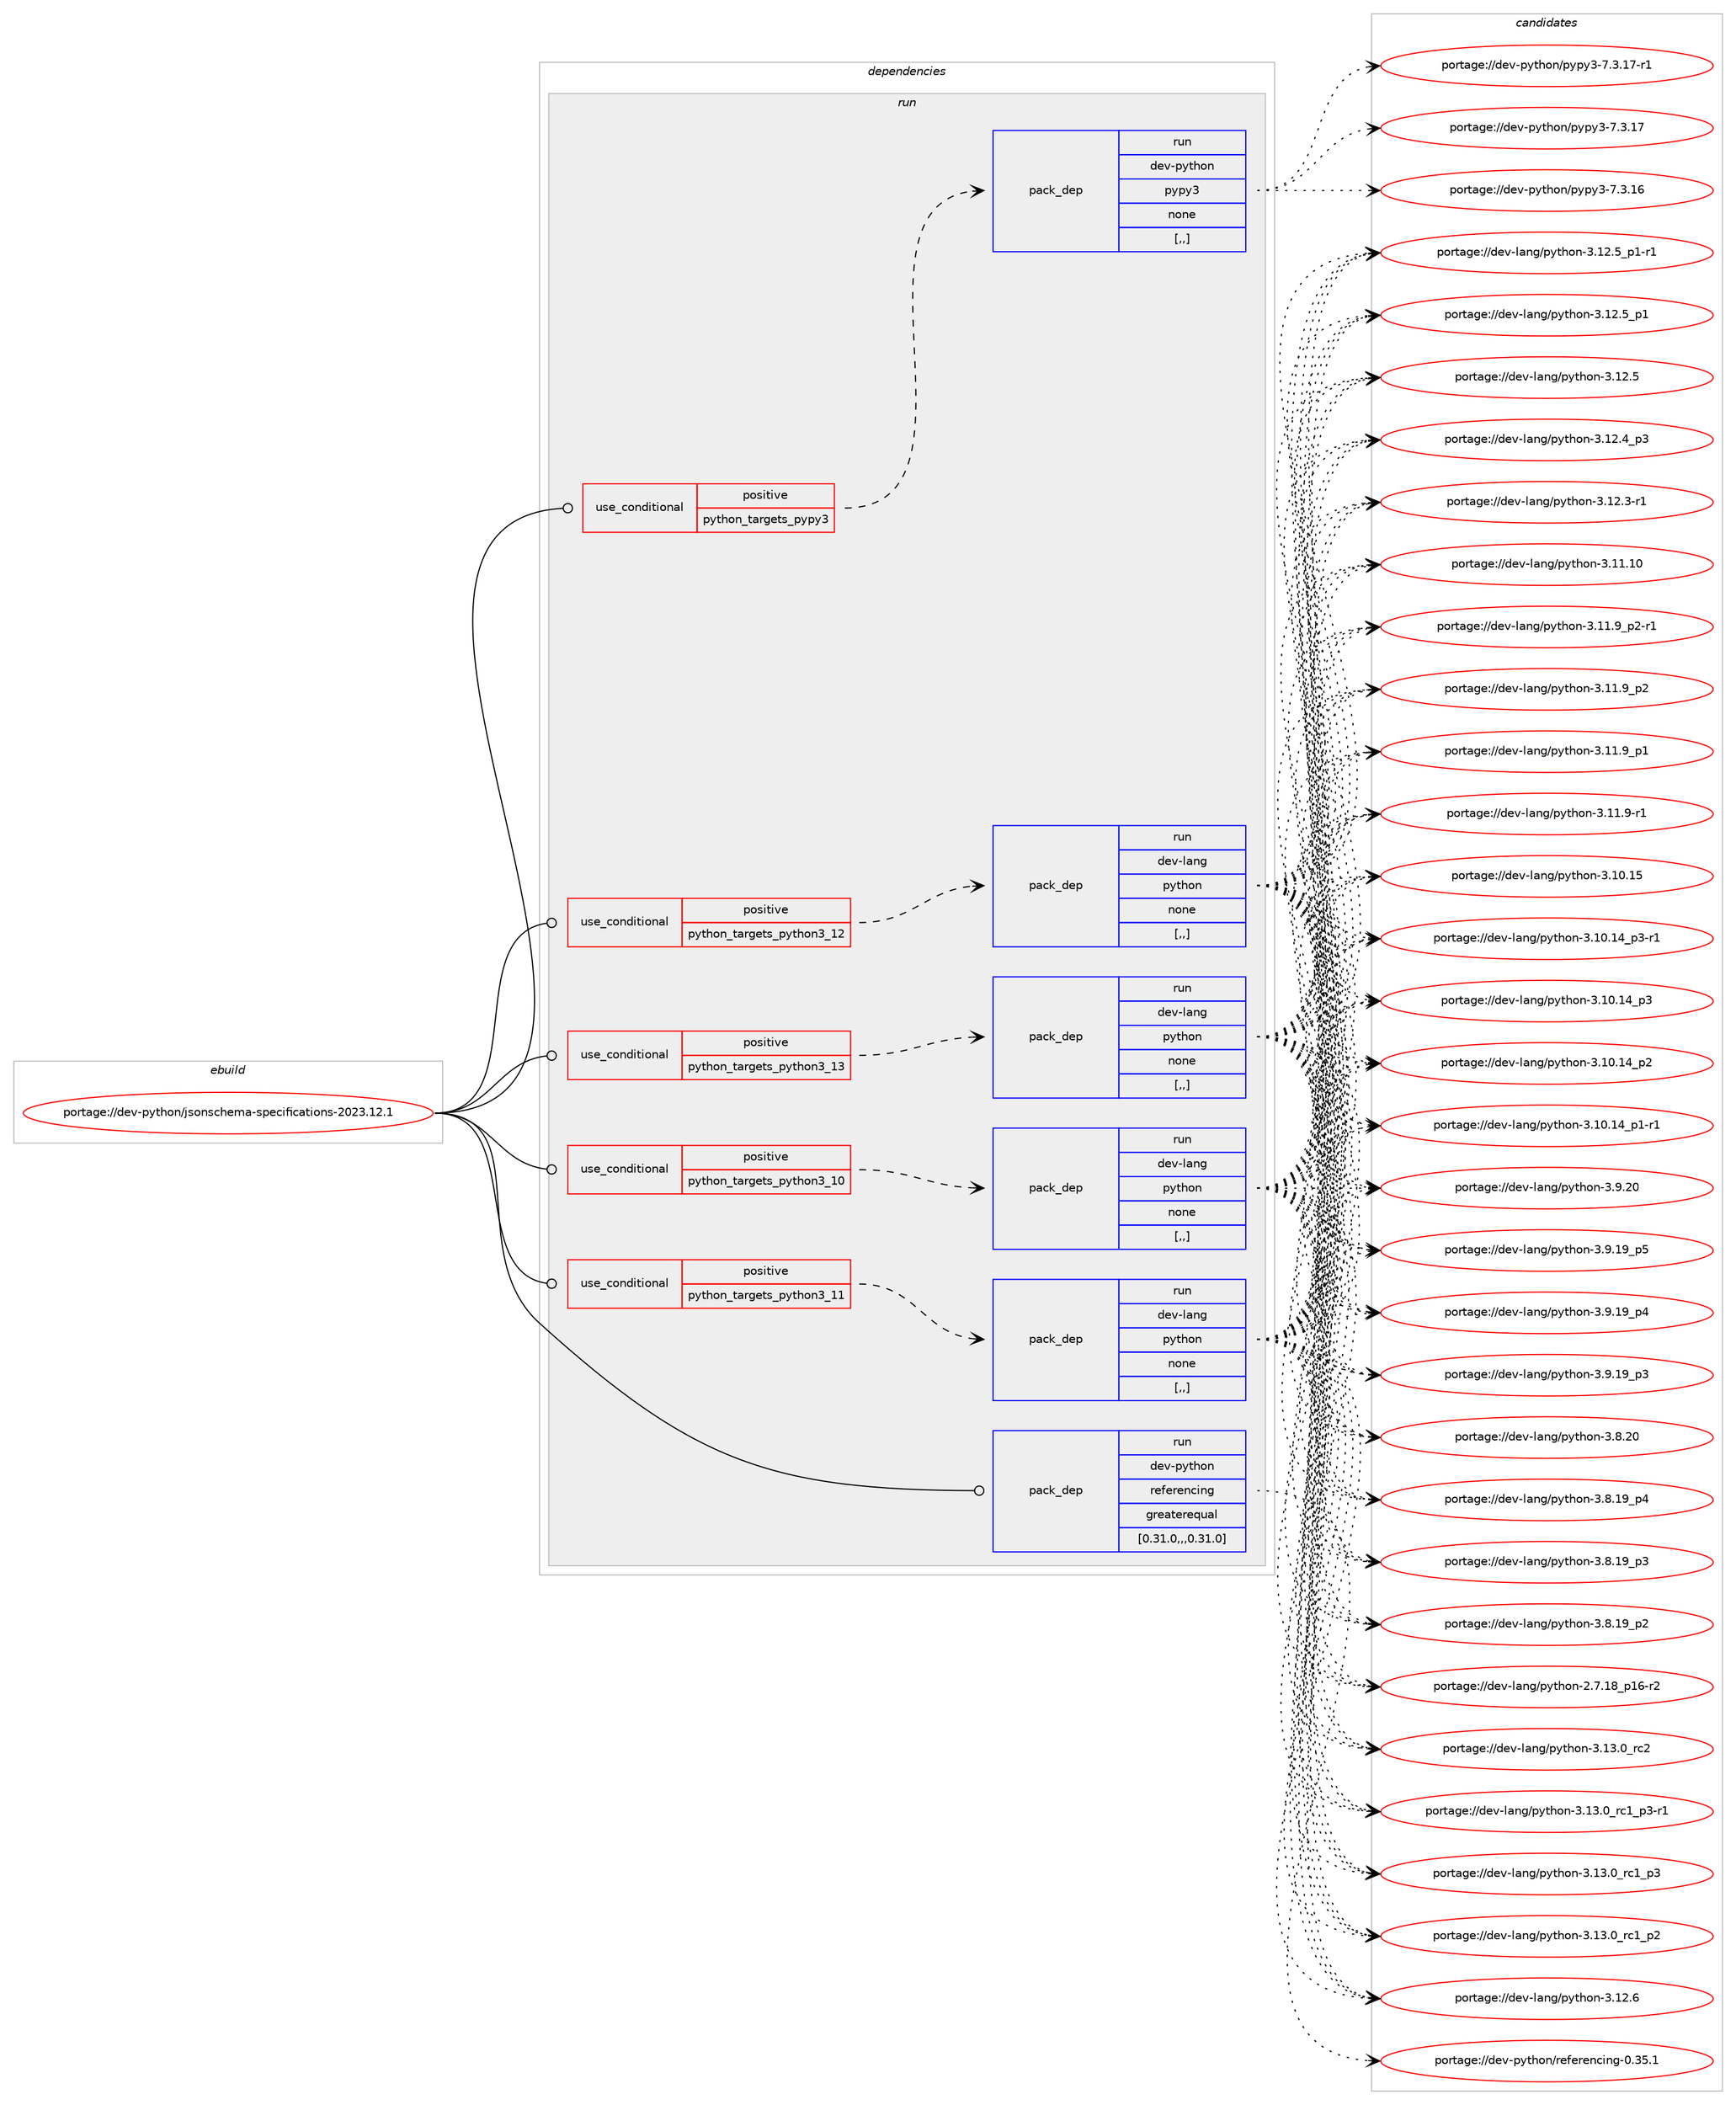 digraph prolog {

# *************
# Graph options
# *************

newrank=true;
concentrate=true;
compound=true;
graph [rankdir=LR,fontname=Helvetica,fontsize=10,ranksep=1.5];#, ranksep=2.5, nodesep=0.2];
edge  [arrowhead=vee];
node  [fontname=Helvetica,fontsize=10];

# **********
# The ebuild
# **********

subgraph cluster_leftcol {
color=gray;
label=<<i>ebuild</i>>;
id [label="portage://dev-python/jsonschema-specifications-2023.12.1", color=red, width=4, href="../dev-python/jsonschema-specifications-2023.12.1.svg"];
}

# ****************
# The dependencies
# ****************

subgraph cluster_midcol {
color=gray;
label=<<i>dependencies</i>>;
subgraph cluster_compile {
fillcolor="#eeeeee";
style=filled;
label=<<i>compile</i>>;
}
subgraph cluster_compileandrun {
fillcolor="#eeeeee";
style=filled;
label=<<i>compile and run</i>>;
}
subgraph cluster_run {
fillcolor="#eeeeee";
style=filled;
label=<<i>run</i>>;
subgraph cond164300 {
dependency643568 [label=<<TABLE BORDER="0" CELLBORDER="1" CELLSPACING="0" CELLPADDING="4"><TR><TD ROWSPAN="3" CELLPADDING="10">use_conditional</TD></TR><TR><TD>positive</TD></TR><TR><TD>python_targets_pypy3</TD></TR></TABLE>>, shape=none, color=red];
subgraph pack474449 {
dependency643569 [label=<<TABLE BORDER="0" CELLBORDER="1" CELLSPACING="0" CELLPADDING="4" WIDTH="220"><TR><TD ROWSPAN="6" CELLPADDING="30">pack_dep</TD></TR><TR><TD WIDTH="110">run</TD></TR><TR><TD>dev-python</TD></TR><TR><TD>pypy3</TD></TR><TR><TD>none</TD></TR><TR><TD>[,,]</TD></TR></TABLE>>, shape=none, color=blue];
}
dependency643568:e -> dependency643569:w [weight=20,style="dashed",arrowhead="vee"];
}
id:e -> dependency643568:w [weight=20,style="solid",arrowhead="odot"];
subgraph cond164301 {
dependency643570 [label=<<TABLE BORDER="0" CELLBORDER="1" CELLSPACING="0" CELLPADDING="4"><TR><TD ROWSPAN="3" CELLPADDING="10">use_conditional</TD></TR><TR><TD>positive</TD></TR><TR><TD>python_targets_python3_10</TD></TR></TABLE>>, shape=none, color=red];
subgraph pack474450 {
dependency643571 [label=<<TABLE BORDER="0" CELLBORDER="1" CELLSPACING="0" CELLPADDING="4" WIDTH="220"><TR><TD ROWSPAN="6" CELLPADDING="30">pack_dep</TD></TR><TR><TD WIDTH="110">run</TD></TR><TR><TD>dev-lang</TD></TR><TR><TD>python</TD></TR><TR><TD>none</TD></TR><TR><TD>[,,]</TD></TR></TABLE>>, shape=none, color=blue];
}
dependency643570:e -> dependency643571:w [weight=20,style="dashed",arrowhead="vee"];
}
id:e -> dependency643570:w [weight=20,style="solid",arrowhead="odot"];
subgraph cond164302 {
dependency643572 [label=<<TABLE BORDER="0" CELLBORDER="1" CELLSPACING="0" CELLPADDING="4"><TR><TD ROWSPAN="3" CELLPADDING="10">use_conditional</TD></TR><TR><TD>positive</TD></TR><TR><TD>python_targets_python3_11</TD></TR></TABLE>>, shape=none, color=red];
subgraph pack474451 {
dependency643573 [label=<<TABLE BORDER="0" CELLBORDER="1" CELLSPACING="0" CELLPADDING="4" WIDTH="220"><TR><TD ROWSPAN="6" CELLPADDING="30">pack_dep</TD></TR><TR><TD WIDTH="110">run</TD></TR><TR><TD>dev-lang</TD></TR><TR><TD>python</TD></TR><TR><TD>none</TD></TR><TR><TD>[,,]</TD></TR></TABLE>>, shape=none, color=blue];
}
dependency643572:e -> dependency643573:w [weight=20,style="dashed",arrowhead="vee"];
}
id:e -> dependency643572:w [weight=20,style="solid",arrowhead="odot"];
subgraph cond164303 {
dependency643574 [label=<<TABLE BORDER="0" CELLBORDER="1" CELLSPACING="0" CELLPADDING="4"><TR><TD ROWSPAN="3" CELLPADDING="10">use_conditional</TD></TR><TR><TD>positive</TD></TR><TR><TD>python_targets_python3_12</TD></TR></TABLE>>, shape=none, color=red];
subgraph pack474452 {
dependency643575 [label=<<TABLE BORDER="0" CELLBORDER="1" CELLSPACING="0" CELLPADDING="4" WIDTH="220"><TR><TD ROWSPAN="6" CELLPADDING="30">pack_dep</TD></TR><TR><TD WIDTH="110">run</TD></TR><TR><TD>dev-lang</TD></TR><TR><TD>python</TD></TR><TR><TD>none</TD></TR><TR><TD>[,,]</TD></TR></TABLE>>, shape=none, color=blue];
}
dependency643574:e -> dependency643575:w [weight=20,style="dashed",arrowhead="vee"];
}
id:e -> dependency643574:w [weight=20,style="solid",arrowhead="odot"];
subgraph cond164304 {
dependency643576 [label=<<TABLE BORDER="0" CELLBORDER="1" CELLSPACING="0" CELLPADDING="4"><TR><TD ROWSPAN="3" CELLPADDING="10">use_conditional</TD></TR><TR><TD>positive</TD></TR><TR><TD>python_targets_python3_13</TD></TR></TABLE>>, shape=none, color=red];
subgraph pack474453 {
dependency643577 [label=<<TABLE BORDER="0" CELLBORDER="1" CELLSPACING="0" CELLPADDING="4" WIDTH="220"><TR><TD ROWSPAN="6" CELLPADDING="30">pack_dep</TD></TR><TR><TD WIDTH="110">run</TD></TR><TR><TD>dev-lang</TD></TR><TR><TD>python</TD></TR><TR><TD>none</TD></TR><TR><TD>[,,]</TD></TR></TABLE>>, shape=none, color=blue];
}
dependency643576:e -> dependency643577:w [weight=20,style="dashed",arrowhead="vee"];
}
id:e -> dependency643576:w [weight=20,style="solid",arrowhead="odot"];
subgraph pack474454 {
dependency643578 [label=<<TABLE BORDER="0" CELLBORDER="1" CELLSPACING="0" CELLPADDING="4" WIDTH="220"><TR><TD ROWSPAN="6" CELLPADDING="30">pack_dep</TD></TR><TR><TD WIDTH="110">run</TD></TR><TR><TD>dev-python</TD></TR><TR><TD>referencing</TD></TR><TR><TD>greaterequal</TD></TR><TR><TD>[0.31.0,,,0.31.0]</TD></TR></TABLE>>, shape=none, color=blue];
}
id:e -> dependency643578:w [weight=20,style="solid",arrowhead="odot"];
}
}

# **************
# The candidates
# **************

subgraph cluster_choices {
rank=same;
color=gray;
label=<<i>candidates</i>>;

subgraph choice474449 {
color=black;
nodesep=1;
choice100101118451121211161041111104711212111212151455546514649554511449 [label="portage://dev-python/pypy3-7.3.17-r1", color=red, width=4,href="../dev-python/pypy3-7.3.17-r1.svg"];
choice10010111845112121116104111110471121211121215145554651464955 [label="portage://dev-python/pypy3-7.3.17", color=red, width=4,href="../dev-python/pypy3-7.3.17.svg"];
choice10010111845112121116104111110471121211121215145554651464954 [label="portage://dev-python/pypy3-7.3.16", color=red, width=4,href="../dev-python/pypy3-7.3.16.svg"];
dependency643569:e -> choice100101118451121211161041111104711212111212151455546514649554511449:w [style=dotted,weight="100"];
dependency643569:e -> choice10010111845112121116104111110471121211121215145554651464955:w [style=dotted,weight="100"];
dependency643569:e -> choice10010111845112121116104111110471121211121215145554651464954:w [style=dotted,weight="100"];
}
subgraph choice474450 {
color=black;
nodesep=1;
choice10010111845108971101034711212111610411111045514649514648951149950 [label="portage://dev-lang/python-3.13.0_rc2", color=red, width=4,href="../dev-lang/python-3.13.0_rc2.svg"];
choice1001011184510897110103471121211161041111104551464951464895114994995112514511449 [label="portage://dev-lang/python-3.13.0_rc1_p3-r1", color=red, width=4,href="../dev-lang/python-3.13.0_rc1_p3-r1.svg"];
choice100101118451089711010347112121116104111110455146495146489511499499511251 [label="portage://dev-lang/python-3.13.0_rc1_p3", color=red, width=4,href="../dev-lang/python-3.13.0_rc1_p3.svg"];
choice100101118451089711010347112121116104111110455146495146489511499499511250 [label="portage://dev-lang/python-3.13.0_rc1_p2", color=red, width=4,href="../dev-lang/python-3.13.0_rc1_p2.svg"];
choice10010111845108971101034711212111610411111045514649504654 [label="portage://dev-lang/python-3.12.6", color=red, width=4,href="../dev-lang/python-3.12.6.svg"];
choice1001011184510897110103471121211161041111104551464950465395112494511449 [label="portage://dev-lang/python-3.12.5_p1-r1", color=red, width=4,href="../dev-lang/python-3.12.5_p1-r1.svg"];
choice100101118451089711010347112121116104111110455146495046539511249 [label="portage://dev-lang/python-3.12.5_p1", color=red, width=4,href="../dev-lang/python-3.12.5_p1.svg"];
choice10010111845108971101034711212111610411111045514649504653 [label="portage://dev-lang/python-3.12.5", color=red, width=4,href="../dev-lang/python-3.12.5.svg"];
choice100101118451089711010347112121116104111110455146495046529511251 [label="portage://dev-lang/python-3.12.4_p3", color=red, width=4,href="../dev-lang/python-3.12.4_p3.svg"];
choice100101118451089711010347112121116104111110455146495046514511449 [label="portage://dev-lang/python-3.12.3-r1", color=red, width=4,href="../dev-lang/python-3.12.3-r1.svg"];
choice1001011184510897110103471121211161041111104551464949464948 [label="portage://dev-lang/python-3.11.10", color=red, width=4,href="../dev-lang/python-3.11.10.svg"];
choice1001011184510897110103471121211161041111104551464949465795112504511449 [label="portage://dev-lang/python-3.11.9_p2-r1", color=red, width=4,href="../dev-lang/python-3.11.9_p2-r1.svg"];
choice100101118451089711010347112121116104111110455146494946579511250 [label="portage://dev-lang/python-3.11.9_p2", color=red, width=4,href="../dev-lang/python-3.11.9_p2.svg"];
choice100101118451089711010347112121116104111110455146494946579511249 [label="portage://dev-lang/python-3.11.9_p1", color=red, width=4,href="../dev-lang/python-3.11.9_p1.svg"];
choice100101118451089711010347112121116104111110455146494946574511449 [label="portage://dev-lang/python-3.11.9-r1", color=red, width=4,href="../dev-lang/python-3.11.9-r1.svg"];
choice1001011184510897110103471121211161041111104551464948464953 [label="portage://dev-lang/python-3.10.15", color=red, width=4,href="../dev-lang/python-3.10.15.svg"];
choice100101118451089711010347112121116104111110455146494846495295112514511449 [label="portage://dev-lang/python-3.10.14_p3-r1", color=red, width=4,href="../dev-lang/python-3.10.14_p3-r1.svg"];
choice10010111845108971101034711212111610411111045514649484649529511251 [label="portage://dev-lang/python-3.10.14_p3", color=red, width=4,href="../dev-lang/python-3.10.14_p3.svg"];
choice10010111845108971101034711212111610411111045514649484649529511250 [label="portage://dev-lang/python-3.10.14_p2", color=red, width=4,href="../dev-lang/python-3.10.14_p2.svg"];
choice100101118451089711010347112121116104111110455146494846495295112494511449 [label="portage://dev-lang/python-3.10.14_p1-r1", color=red, width=4,href="../dev-lang/python-3.10.14_p1-r1.svg"];
choice10010111845108971101034711212111610411111045514657465048 [label="portage://dev-lang/python-3.9.20", color=red, width=4,href="../dev-lang/python-3.9.20.svg"];
choice100101118451089711010347112121116104111110455146574649579511253 [label="portage://dev-lang/python-3.9.19_p5", color=red, width=4,href="../dev-lang/python-3.9.19_p5.svg"];
choice100101118451089711010347112121116104111110455146574649579511252 [label="portage://dev-lang/python-3.9.19_p4", color=red, width=4,href="../dev-lang/python-3.9.19_p4.svg"];
choice100101118451089711010347112121116104111110455146574649579511251 [label="portage://dev-lang/python-3.9.19_p3", color=red, width=4,href="../dev-lang/python-3.9.19_p3.svg"];
choice10010111845108971101034711212111610411111045514656465048 [label="portage://dev-lang/python-3.8.20", color=red, width=4,href="../dev-lang/python-3.8.20.svg"];
choice100101118451089711010347112121116104111110455146564649579511252 [label="portage://dev-lang/python-3.8.19_p4", color=red, width=4,href="../dev-lang/python-3.8.19_p4.svg"];
choice100101118451089711010347112121116104111110455146564649579511251 [label="portage://dev-lang/python-3.8.19_p3", color=red, width=4,href="../dev-lang/python-3.8.19_p3.svg"];
choice100101118451089711010347112121116104111110455146564649579511250 [label="portage://dev-lang/python-3.8.19_p2", color=red, width=4,href="../dev-lang/python-3.8.19_p2.svg"];
choice100101118451089711010347112121116104111110455046554649569511249544511450 [label="portage://dev-lang/python-2.7.18_p16-r2", color=red, width=4,href="../dev-lang/python-2.7.18_p16-r2.svg"];
dependency643571:e -> choice10010111845108971101034711212111610411111045514649514648951149950:w [style=dotted,weight="100"];
dependency643571:e -> choice1001011184510897110103471121211161041111104551464951464895114994995112514511449:w [style=dotted,weight="100"];
dependency643571:e -> choice100101118451089711010347112121116104111110455146495146489511499499511251:w [style=dotted,weight="100"];
dependency643571:e -> choice100101118451089711010347112121116104111110455146495146489511499499511250:w [style=dotted,weight="100"];
dependency643571:e -> choice10010111845108971101034711212111610411111045514649504654:w [style=dotted,weight="100"];
dependency643571:e -> choice1001011184510897110103471121211161041111104551464950465395112494511449:w [style=dotted,weight="100"];
dependency643571:e -> choice100101118451089711010347112121116104111110455146495046539511249:w [style=dotted,weight="100"];
dependency643571:e -> choice10010111845108971101034711212111610411111045514649504653:w [style=dotted,weight="100"];
dependency643571:e -> choice100101118451089711010347112121116104111110455146495046529511251:w [style=dotted,weight="100"];
dependency643571:e -> choice100101118451089711010347112121116104111110455146495046514511449:w [style=dotted,weight="100"];
dependency643571:e -> choice1001011184510897110103471121211161041111104551464949464948:w [style=dotted,weight="100"];
dependency643571:e -> choice1001011184510897110103471121211161041111104551464949465795112504511449:w [style=dotted,weight="100"];
dependency643571:e -> choice100101118451089711010347112121116104111110455146494946579511250:w [style=dotted,weight="100"];
dependency643571:e -> choice100101118451089711010347112121116104111110455146494946579511249:w [style=dotted,weight="100"];
dependency643571:e -> choice100101118451089711010347112121116104111110455146494946574511449:w [style=dotted,weight="100"];
dependency643571:e -> choice1001011184510897110103471121211161041111104551464948464953:w [style=dotted,weight="100"];
dependency643571:e -> choice100101118451089711010347112121116104111110455146494846495295112514511449:w [style=dotted,weight="100"];
dependency643571:e -> choice10010111845108971101034711212111610411111045514649484649529511251:w [style=dotted,weight="100"];
dependency643571:e -> choice10010111845108971101034711212111610411111045514649484649529511250:w [style=dotted,weight="100"];
dependency643571:e -> choice100101118451089711010347112121116104111110455146494846495295112494511449:w [style=dotted,weight="100"];
dependency643571:e -> choice10010111845108971101034711212111610411111045514657465048:w [style=dotted,weight="100"];
dependency643571:e -> choice100101118451089711010347112121116104111110455146574649579511253:w [style=dotted,weight="100"];
dependency643571:e -> choice100101118451089711010347112121116104111110455146574649579511252:w [style=dotted,weight="100"];
dependency643571:e -> choice100101118451089711010347112121116104111110455146574649579511251:w [style=dotted,weight="100"];
dependency643571:e -> choice10010111845108971101034711212111610411111045514656465048:w [style=dotted,weight="100"];
dependency643571:e -> choice100101118451089711010347112121116104111110455146564649579511252:w [style=dotted,weight="100"];
dependency643571:e -> choice100101118451089711010347112121116104111110455146564649579511251:w [style=dotted,weight="100"];
dependency643571:e -> choice100101118451089711010347112121116104111110455146564649579511250:w [style=dotted,weight="100"];
dependency643571:e -> choice100101118451089711010347112121116104111110455046554649569511249544511450:w [style=dotted,weight="100"];
}
subgraph choice474451 {
color=black;
nodesep=1;
choice10010111845108971101034711212111610411111045514649514648951149950 [label="portage://dev-lang/python-3.13.0_rc2", color=red, width=4,href="../dev-lang/python-3.13.0_rc2.svg"];
choice1001011184510897110103471121211161041111104551464951464895114994995112514511449 [label="portage://dev-lang/python-3.13.0_rc1_p3-r1", color=red, width=4,href="../dev-lang/python-3.13.0_rc1_p3-r1.svg"];
choice100101118451089711010347112121116104111110455146495146489511499499511251 [label="portage://dev-lang/python-3.13.0_rc1_p3", color=red, width=4,href="../dev-lang/python-3.13.0_rc1_p3.svg"];
choice100101118451089711010347112121116104111110455146495146489511499499511250 [label="portage://dev-lang/python-3.13.0_rc1_p2", color=red, width=4,href="../dev-lang/python-3.13.0_rc1_p2.svg"];
choice10010111845108971101034711212111610411111045514649504654 [label="portage://dev-lang/python-3.12.6", color=red, width=4,href="../dev-lang/python-3.12.6.svg"];
choice1001011184510897110103471121211161041111104551464950465395112494511449 [label="portage://dev-lang/python-3.12.5_p1-r1", color=red, width=4,href="../dev-lang/python-3.12.5_p1-r1.svg"];
choice100101118451089711010347112121116104111110455146495046539511249 [label="portage://dev-lang/python-3.12.5_p1", color=red, width=4,href="../dev-lang/python-3.12.5_p1.svg"];
choice10010111845108971101034711212111610411111045514649504653 [label="portage://dev-lang/python-3.12.5", color=red, width=4,href="../dev-lang/python-3.12.5.svg"];
choice100101118451089711010347112121116104111110455146495046529511251 [label="portage://dev-lang/python-3.12.4_p3", color=red, width=4,href="../dev-lang/python-3.12.4_p3.svg"];
choice100101118451089711010347112121116104111110455146495046514511449 [label="portage://dev-lang/python-3.12.3-r1", color=red, width=4,href="../dev-lang/python-3.12.3-r1.svg"];
choice1001011184510897110103471121211161041111104551464949464948 [label="portage://dev-lang/python-3.11.10", color=red, width=4,href="../dev-lang/python-3.11.10.svg"];
choice1001011184510897110103471121211161041111104551464949465795112504511449 [label="portage://dev-lang/python-3.11.9_p2-r1", color=red, width=4,href="../dev-lang/python-3.11.9_p2-r1.svg"];
choice100101118451089711010347112121116104111110455146494946579511250 [label="portage://dev-lang/python-3.11.9_p2", color=red, width=4,href="../dev-lang/python-3.11.9_p2.svg"];
choice100101118451089711010347112121116104111110455146494946579511249 [label="portage://dev-lang/python-3.11.9_p1", color=red, width=4,href="../dev-lang/python-3.11.9_p1.svg"];
choice100101118451089711010347112121116104111110455146494946574511449 [label="portage://dev-lang/python-3.11.9-r1", color=red, width=4,href="../dev-lang/python-3.11.9-r1.svg"];
choice1001011184510897110103471121211161041111104551464948464953 [label="portage://dev-lang/python-3.10.15", color=red, width=4,href="../dev-lang/python-3.10.15.svg"];
choice100101118451089711010347112121116104111110455146494846495295112514511449 [label="portage://dev-lang/python-3.10.14_p3-r1", color=red, width=4,href="../dev-lang/python-3.10.14_p3-r1.svg"];
choice10010111845108971101034711212111610411111045514649484649529511251 [label="portage://dev-lang/python-3.10.14_p3", color=red, width=4,href="../dev-lang/python-3.10.14_p3.svg"];
choice10010111845108971101034711212111610411111045514649484649529511250 [label="portage://dev-lang/python-3.10.14_p2", color=red, width=4,href="../dev-lang/python-3.10.14_p2.svg"];
choice100101118451089711010347112121116104111110455146494846495295112494511449 [label="portage://dev-lang/python-3.10.14_p1-r1", color=red, width=4,href="../dev-lang/python-3.10.14_p1-r1.svg"];
choice10010111845108971101034711212111610411111045514657465048 [label="portage://dev-lang/python-3.9.20", color=red, width=4,href="../dev-lang/python-3.9.20.svg"];
choice100101118451089711010347112121116104111110455146574649579511253 [label="portage://dev-lang/python-3.9.19_p5", color=red, width=4,href="../dev-lang/python-3.9.19_p5.svg"];
choice100101118451089711010347112121116104111110455146574649579511252 [label="portage://dev-lang/python-3.9.19_p4", color=red, width=4,href="../dev-lang/python-3.9.19_p4.svg"];
choice100101118451089711010347112121116104111110455146574649579511251 [label="portage://dev-lang/python-3.9.19_p3", color=red, width=4,href="../dev-lang/python-3.9.19_p3.svg"];
choice10010111845108971101034711212111610411111045514656465048 [label="portage://dev-lang/python-3.8.20", color=red, width=4,href="../dev-lang/python-3.8.20.svg"];
choice100101118451089711010347112121116104111110455146564649579511252 [label="portage://dev-lang/python-3.8.19_p4", color=red, width=4,href="../dev-lang/python-3.8.19_p4.svg"];
choice100101118451089711010347112121116104111110455146564649579511251 [label="portage://dev-lang/python-3.8.19_p3", color=red, width=4,href="../dev-lang/python-3.8.19_p3.svg"];
choice100101118451089711010347112121116104111110455146564649579511250 [label="portage://dev-lang/python-3.8.19_p2", color=red, width=4,href="../dev-lang/python-3.8.19_p2.svg"];
choice100101118451089711010347112121116104111110455046554649569511249544511450 [label="portage://dev-lang/python-2.7.18_p16-r2", color=red, width=4,href="../dev-lang/python-2.7.18_p16-r2.svg"];
dependency643573:e -> choice10010111845108971101034711212111610411111045514649514648951149950:w [style=dotted,weight="100"];
dependency643573:e -> choice1001011184510897110103471121211161041111104551464951464895114994995112514511449:w [style=dotted,weight="100"];
dependency643573:e -> choice100101118451089711010347112121116104111110455146495146489511499499511251:w [style=dotted,weight="100"];
dependency643573:e -> choice100101118451089711010347112121116104111110455146495146489511499499511250:w [style=dotted,weight="100"];
dependency643573:e -> choice10010111845108971101034711212111610411111045514649504654:w [style=dotted,weight="100"];
dependency643573:e -> choice1001011184510897110103471121211161041111104551464950465395112494511449:w [style=dotted,weight="100"];
dependency643573:e -> choice100101118451089711010347112121116104111110455146495046539511249:w [style=dotted,weight="100"];
dependency643573:e -> choice10010111845108971101034711212111610411111045514649504653:w [style=dotted,weight="100"];
dependency643573:e -> choice100101118451089711010347112121116104111110455146495046529511251:w [style=dotted,weight="100"];
dependency643573:e -> choice100101118451089711010347112121116104111110455146495046514511449:w [style=dotted,weight="100"];
dependency643573:e -> choice1001011184510897110103471121211161041111104551464949464948:w [style=dotted,weight="100"];
dependency643573:e -> choice1001011184510897110103471121211161041111104551464949465795112504511449:w [style=dotted,weight="100"];
dependency643573:e -> choice100101118451089711010347112121116104111110455146494946579511250:w [style=dotted,weight="100"];
dependency643573:e -> choice100101118451089711010347112121116104111110455146494946579511249:w [style=dotted,weight="100"];
dependency643573:e -> choice100101118451089711010347112121116104111110455146494946574511449:w [style=dotted,weight="100"];
dependency643573:e -> choice1001011184510897110103471121211161041111104551464948464953:w [style=dotted,weight="100"];
dependency643573:e -> choice100101118451089711010347112121116104111110455146494846495295112514511449:w [style=dotted,weight="100"];
dependency643573:e -> choice10010111845108971101034711212111610411111045514649484649529511251:w [style=dotted,weight="100"];
dependency643573:e -> choice10010111845108971101034711212111610411111045514649484649529511250:w [style=dotted,weight="100"];
dependency643573:e -> choice100101118451089711010347112121116104111110455146494846495295112494511449:w [style=dotted,weight="100"];
dependency643573:e -> choice10010111845108971101034711212111610411111045514657465048:w [style=dotted,weight="100"];
dependency643573:e -> choice100101118451089711010347112121116104111110455146574649579511253:w [style=dotted,weight="100"];
dependency643573:e -> choice100101118451089711010347112121116104111110455146574649579511252:w [style=dotted,weight="100"];
dependency643573:e -> choice100101118451089711010347112121116104111110455146574649579511251:w [style=dotted,weight="100"];
dependency643573:e -> choice10010111845108971101034711212111610411111045514656465048:w [style=dotted,weight="100"];
dependency643573:e -> choice100101118451089711010347112121116104111110455146564649579511252:w [style=dotted,weight="100"];
dependency643573:e -> choice100101118451089711010347112121116104111110455146564649579511251:w [style=dotted,weight="100"];
dependency643573:e -> choice100101118451089711010347112121116104111110455146564649579511250:w [style=dotted,weight="100"];
dependency643573:e -> choice100101118451089711010347112121116104111110455046554649569511249544511450:w [style=dotted,weight="100"];
}
subgraph choice474452 {
color=black;
nodesep=1;
choice10010111845108971101034711212111610411111045514649514648951149950 [label="portage://dev-lang/python-3.13.0_rc2", color=red, width=4,href="../dev-lang/python-3.13.0_rc2.svg"];
choice1001011184510897110103471121211161041111104551464951464895114994995112514511449 [label="portage://dev-lang/python-3.13.0_rc1_p3-r1", color=red, width=4,href="../dev-lang/python-3.13.0_rc1_p3-r1.svg"];
choice100101118451089711010347112121116104111110455146495146489511499499511251 [label="portage://dev-lang/python-3.13.0_rc1_p3", color=red, width=4,href="../dev-lang/python-3.13.0_rc1_p3.svg"];
choice100101118451089711010347112121116104111110455146495146489511499499511250 [label="portage://dev-lang/python-3.13.0_rc1_p2", color=red, width=4,href="../dev-lang/python-3.13.0_rc1_p2.svg"];
choice10010111845108971101034711212111610411111045514649504654 [label="portage://dev-lang/python-3.12.6", color=red, width=4,href="../dev-lang/python-3.12.6.svg"];
choice1001011184510897110103471121211161041111104551464950465395112494511449 [label="portage://dev-lang/python-3.12.5_p1-r1", color=red, width=4,href="../dev-lang/python-3.12.5_p1-r1.svg"];
choice100101118451089711010347112121116104111110455146495046539511249 [label="portage://dev-lang/python-3.12.5_p1", color=red, width=4,href="../dev-lang/python-3.12.5_p1.svg"];
choice10010111845108971101034711212111610411111045514649504653 [label="portage://dev-lang/python-3.12.5", color=red, width=4,href="../dev-lang/python-3.12.5.svg"];
choice100101118451089711010347112121116104111110455146495046529511251 [label="portage://dev-lang/python-3.12.4_p3", color=red, width=4,href="../dev-lang/python-3.12.4_p3.svg"];
choice100101118451089711010347112121116104111110455146495046514511449 [label="portage://dev-lang/python-3.12.3-r1", color=red, width=4,href="../dev-lang/python-3.12.3-r1.svg"];
choice1001011184510897110103471121211161041111104551464949464948 [label="portage://dev-lang/python-3.11.10", color=red, width=4,href="../dev-lang/python-3.11.10.svg"];
choice1001011184510897110103471121211161041111104551464949465795112504511449 [label="portage://dev-lang/python-3.11.9_p2-r1", color=red, width=4,href="../dev-lang/python-3.11.9_p2-r1.svg"];
choice100101118451089711010347112121116104111110455146494946579511250 [label="portage://dev-lang/python-3.11.9_p2", color=red, width=4,href="../dev-lang/python-3.11.9_p2.svg"];
choice100101118451089711010347112121116104111110455146494946579511249 [label="portage://dev-lang/python-3.11.9_p1", color=red, width=4,href="../dev-lang/python-3.11.9_p1.svg"];
choice100101118451089711010347112121116104111110455146494946574511449 [label="portage://dev-lang/python-3.11.9-r1", color=red, width=4,href="../dev-lang/python-3.11.9-r1.svg"];
choice1001011184510897110103471121211161041111104551464948464953 [label="portage://dev-lang/python-3.10.15", color=red, width=4,href="../dev-lang/python-3.10.15.svg"];
choice100101118451089711010347112121116104111110455146494846495295112514511449 [label="portage://dev-lang/python-3.10.14_p3-r1", color=red, width=4,href="../dev-lang/python-3.10.14_p3-r1.svg"];
choice10010111845108971101034711212111610411111045514649484649529511251 [label="portage://dev-lang/python-3.10.14_p3", color=red, width=4,href="../dev-lang/python-3.10.14_p3.svg"];
choice10010111845108971101034711212111610411111045514649484649529511250 [label="portage://dev-lang/python-3.10.14_p2", color=red, width=4,href="../dev-lang/python-3.10.14_p2.svg"];
choice100101118451089711010347112121116104111110455146494846495295112494511449 [label="portage://dev-lang/python-3.10.14_p1-r1", color=red, width=4,href="../dev-lang/python-3.10.14_p1-r1.svg"];
choice10010111845108971101034711212111610411111045514657465048 [label="portage://dev-lang/python-3.9.20", color=red, width=4,href="../dev-lang/python-3.9.20.svg"];
choice100101118451089711010347112121116104111110455146574649579511253 [label="portage://dev-lang/python-3.9.19_p5", color=red, width=4,href="../dev-lang/python-3.9.19_p5.svg"];
choice100101118451089711010347112121116104111110455146574649579511252 [label="portage://dev-lang/python-3.9.19_p4", color=red, width=4,href="../dev-lang/python-3.9.19_p4.svg"];
choice100101118451089711010347112121116104111110455146574649579511251 [label="portage://dev-lang/python-3.9.19_p3", color=red, width=4,href="../dev-lang/python-3.9.19_p3.svg"];
choice10010111845108971101034711212111610411111045514656465048 [label="portage://dev-lang/python-3.8.20", color=red, width=4,href="../dev-lang/python-3.8.20.svg"];
choice100101118451089711010347112121116104111110455146564649579511252 [label="portage://dev-lang/python-3.8.19_p4", color=red, width=4,href="../dev-lang/python-3.8.19_p4.svg"];
choice100101118451089711010347112121116104111110455146564649579511251 [label="portage://dev-lang/python-3.8.19_p3", color=red, width=4,href="../dev-lang/python-3.8.19_p3.svg"];
choice100101118451089711010347112121116104111110455146564649579511250 [label="portage://dev-lang/python-3.8.19_p2", color=red, width=4,href="../dev-lang/python-3.8.19_p2.svg"];
choice100101118451089711010347112121116104111110455046554649569511249544511450 [label="portage://dev-lang/python-2.7.18_p16-r2", color=red, width=4,href="../dev-lang/python-2.7.18_p16-r2.svg"];
dependency643575:e -> choice10010111845108971101034711212111610411111045514649514648951149950:w [style=dotted,weight="100"];
dependency643575:e -> choice1001011184510897110103471121211161041111104551464951464895114994995112514511449:w [style=dotted,weight="100"];
dependency643575:e -> choice100101118451089711010347112121116104111110455146495146489511499499511251:w [style=dotted,weight="100"];
dependency643575:e -> choice100101118451089711010347112121116104111110455146495146489511499499511250:w [style=dotted,weight="100"];
dependency643575:e -> choice10010111845108971101034711212111610411111045514649504654:w [style=dotted,weight="100"];
dependency643575:e -> choice1001011184510897110103471121211161041111104551464950465395112494511449:w [style=dotted,weight="100"];
dependency643575:e -> choice100101118451089711010347112121116104111110455146495046539511249:w [style=dotted,weight="100"];
dependency643575:e -> choice10010111845108971101034711212111610411111045514649504653:w [style=dotted,weight="100"];
dependency643575:e -> choice100101118451089711010347112121116104111110455146495046529511251:w [style=dotted,weight="100"];
dependency643575:e -> choice100101118451089711010347112121116104111110455146495046514511449:w [style=dotted,weight="100"];
dependency643575:e -> choice1001011184510897110103471121211161041111104551464949464948:w [style=dotted,weight="100"];
dependency643575:e -> choice1001011184510897110103471121211161041111104551464949465795112504511449:w [style=dotted,weight="100"];
dependency643575:e -> choice100101118451089711010347112121116104111110455146494946579511250:w [style=dotted,weight="100"];
dependency643575:e -> choice100101118451089711010347112121116104111110455146494946579511249:w [style=dotted,weight="100"];
dependency643575:e -> choice100101118451089711010347112121116104111110455146494946574511449:w [style=dotted,weight="100"];
dependency643575:e -> choice1001011184510897110103471121211161041111104551464948464953:w [style=dotted,weight="100"];
dependency643575:e -> choice100101118451089711010347112121116104111110455146494846495295112514511449:w [style=dotted,weight="100"];
dependency643575:e -> choice10010111845108971101034711212111610411111045514649484649529511251:w [style=dotted,weight="100"];
dependency643575:e -> choice10010111845108971101034711212111610411111045514649484649529511250:w [style=dotted,weight="100"];
dependency643575:e -> choice100101118451089711010347112121116104111110455146494846495295112494511449:w [style=dotted,weight="100"];
dependency643575:e -> choice10010111845108971101034711212111610411111045514657465048:w [style=dotted,weight="100"];
dependency643575:e -> choice100101118451089711010347112121116104111110455146574649579511253:w [style=dotted,weight="100"];
dependency643575:e -> choice100101118451089711010347112121116104111110455146574649579511252:w [style=dotted,weight="100"];
dependency643575:e -> choice100101118451089711010347112121116104111110455146574649579511251:w [style=dotted,weight="100"];
dependency643575:e -> choice10010111845108971101034711212111610411111045514656465048:w [style=dotted,weight="100"];
dependency643575:e -> choice100101118451089711010347112121116104111110455146564649579511252:w [style=dotted,weight="100"];
dependency643575:e -> choice100101118451089711010347112121116104111110455146564649579511251:w [style=dotted,weight="100"];
dependency643575:e -> choice100101118451089711010347112121116104111110455146564649579511250:w [style=dotted,weight="100"];
dependency643575:e -> choice100101118451089711010347112121116104111110455046554649569511249544511450:w [style=dotted,weight="100"];
}
subgraph choice474453 {
color=black;
nodesep=1;
choice10010111845108971101034711212111610411111045514649514648951149950 [label="portage://dev-lang/python-3.13.0_rc2", color=red, width=4,href="../dev-lang/python-3.13.0_rc2.svg"];
choice1001011184510897110103471121211161041111104551464951464895114994995112514511449 [label="portage://dev-lang/python-3.13.0_rc1_p3-r1", color=red, width=4,href="../dev-lang/python-3.13.0_rc1_p3-r1.svg"];
choice100101118451089711010347112121116104111110455146495146489511499499511251 [label="portage://dev-lang/python-3.13.0_rc1_p3", color=red, width=4,href="../dev-lang/python-3.13.0_rc1_p3.svg"];
choice100101118451089711010347112121116104111110455146495146489511499499511250 [label="portage://dev-lang/python-3.13.0_rc1_p2", color=red, width=4,href="../dev-lang/python-3.13.0_rc1_p2.svg"];
choice10010111845108971101034711212111610411111045514649504654 [label="portage://dev-lang/python-3.12.6", color=red, width=4,href="../dev-lang/python-3.12.6.svg"];
choice1001011184510897110103471121211161041111104551464950465395112494511449 [label="portage://dev-lang/python-3.12.5_p1-r1", color=red, width=4,href="../dev-lang/python-3.12.5_p1-r1.svg"];
choice100101118451089711010347112121116104111110455146495046539511249 [label="portage://dev-lang/python-3.12.5_p1", color=red, width=4,href="../dev-lang/python-3.12.5_p1.svg"];
choice10010111845108971101034711212111610411111045514649504653 [label="portage://dev-lang/python-3.12.5", color=red, width=4,href="../dev-lang/python-3.12.5.svg"];
choice100101118451089711010347112121116104111110455146495046529511251 [label="portage://dev-lang/python-3.12.4_p3", color=red, width=4,href="../dev-lang/python-3.12.4_p3.svg"];
choice100101118451089711010347112121116104111110455146495046514511449 [label="portage://dev-lang/python-3.12.3-r1", color=red, width=4,href="../dev-lang/python-3.12.3-r1.svg"];
choice1001011184510897110103471121211161041111104551464949464948 [label="portage://dev-lang/python-3.11.10", color=red, width=4,href="../dev-lang/python-3.11.10.svg"];
choice1001011184510897110103471121211161041111104551464949465795112504511449 [label="portage://dev-lang/python-3.11.9_p2-r1", color=red, width=4,href="../dev-lang/python-3.11.9_p2-r1.svg"];
choice100101118451089711010347112121116104111110455146494946579511250 [label="portage://dev-lang/python-3.11.9_p2", color=red, width=4,href="../dev-lang/python-3.11.9_p2.svg"];
choice100101118451089711010347112121116104111110455146494946579511249 [label="portage://dev-lang/python-3.11.9_p1", color=red, width=4,href="../dev-lang/python-3.11.9_p1.svg"];
choice100101118451089711010347112121116104111110455146494946574511449 [label="portage://dev-lang/python-3.11.9-r1", color=red, width=4,href="../dev-lang/python-3.11.9-r1.svg"];
choice1001011184510897110103471121211161041111104551464948464953 [label="portage://dev-lang/python-3.10.15", color=red, width=4,href="../dev-lang/python-3.10.15.svg"];
choice100101118451089711010347112121116104111110455146494846495295112514511449 [label="portage://dev-lang/python-3.10.14_p3-r1", color=red, width=4,href="../dev-lang/python-3.10.14_p3-r1.svg"];
choice10010111845108971101034711212111610411111045514649484649529511251 [label="portage://dev-lang/python-3.10.14_p3", color=red, width=4,href="../dev-lang/python-3.10.14_p3.svg"];
choice10010111845108971101034711212111610411111045514649484649529511250 [label="portage://dev-lang/python-3.10.14_p2", color=red, width=4,href="../dev-lang/python-3.10.14_p2.svg"];
choice100101118451089711010347112121116104111110455146494846495295112494511449 [label="portage://dev-lang/python-3.10.14_p1-r1", color=red, width=4,href="../dev-lang/python-3.10.14_p1-r1.svg"];
choice10010111845108971101034711212111610411111045514657465048 [label="portage://dev-lang/python-3.9.20", color=red, width=4,href="../dev-lang/python-3.9.20.svg"];
choice100101118451089711010347112121116104111110455146574649579511253 [label="portage://dev-lang/python-3.9.19_p5", color=red, width=4,href="../dev-lang/python-3.9.19_p5.svg"];
choice100101118451089711010347112121116104111110455146574649579511252 [label="portage://dev-lang/python-3.9.19_p4", color=red, width=4,href="../dev-lang/python-3.9.19_p4.svg"];
choice100101118451089711010347112121116104111110455146574649579511251 [label="portage://dev-lang/python-3.9.19_p3", color=red, width=4,href="../dev-lang/python-3.9.19_p3.svg"];
choice10010111845108971101034711212111610411111045514656465048 [label="portage://dev-lang/python-3.8.20", color=red, width=4,href="../dev-lang/python-3.8.20.svg"];
choice100101118451089711010347112121116104111110455146564649579511252 [label="portage://dev-lang/python-3.8.19_p4", color=red, width=4,href="../dev-lang/python-3.8.19_p4.svg"];
choice100101118451089711010347112121116104111110455146564649579511251 [label="portage://dev-lang/python-3.8.19_p3", color=red, width=4,href="../dev-lang/python-3.8.19_p3.svg"];
choice100101118451089711010347112121116104111110455146564649579511250 [label="portage://dev-lang/python-3.8.19_p2", color=red, width=4,href="../dev-lang/python-3.8.19_p2.svg"];
choice100101118451089711010347112121116104111110455046554649569511249544511450 [label="portage://dev-lang/python-2.7.18_p16-r2", color=red, width=4,href="../dev-lang/python-2.7.18_p16-r2.svg"];
dependency643577:e -> choice10010111845108971101034711212111610411111045514649514648951149950:w [style=dotted,weight="100"];
dependency643577:e -> choice1001011184510897110103471121211161041111104551464951464895114994995112514511449:w [style=dotted,weight="100"];
dependency643577:e -> choice100101118451089711010347112121116104111110455146495146489511499499511251:w [style=dotted,weight="100"];
dependency643577:e -> choice100101118451089711010347112121116104111110455146495146489511499499511250:w [style=dotted,weight="100"];
dependency643577:e -> choice10010111845108971101034711212111610411111045514649504654:w [style=dotted,weight="100"];
dependency643577:e -> choice1001011184510897110103471121211161041111104551464950465395112494511449:w [style=dotted,weight="100"];
dependency643577:e -> choice100101118451089711010347112121116104111110455146495046539511249:w [style=dotted,weight="100"];
dependency643577:e -> choice10010111845108971101034711212111610411111045514649504653:w [style=dotted,weight="100"];
dependency643577:e -> choice100101118451089711010347112121116104111110455146495046529511251:w [style=dotted,weight="100"];
dependency643577:e -> choice100101118451089711010347112121116104111110455146495046514511449:w [style=dotted,weight="100"];
dependency643577:e -> choice1001011184510897110103471121211161041111104551464949464948:w [style=dotted,weight="100"];
dependency643577:e -> choice1001011184510897110103471121211161041111104551464949465795112504511449:w [style=dotted,weight="100"];
dependency643577:e -> choice100101118451089711010347112121116104111110455146494946579511250:w [style=dotted,weight="100"];
dependency643577:e -> choice100101118451089711010347112121116104111110455146494946579511249:w [style=dotted,weight="100"];
dependency643577:e -> choice100101118451089711010347112121116104111110455146494946574511449:w [style=dotted,weight="100"];
dependency643577:e -> choice1001011184510897110103471121211161041111104551464948464953:w [style=dotted,weight="100"];
dependency643577:e -> choice100101118451089711010347112121116104111110455146494846495295112514511449:w [style=dotted,weight="100"];
dependency643577:e -> choice10010111845108971101034711212111610411111045514649484649529511251:w [style=dotted,weight="100"];
dependency643577:e -> choice10010111845108971101034711212111610411111045514649484649529511250:w [style=dotted,weight="100"];
dependency643577:e -> choice100101118451089711010347112121116104111110455146494846495295112494511449:w [style=dotted,weight="100"];
dependency643577:e -> choice10010111845108971101034711212111610411111045514657465048:w [style=dotted,weight="100"];
dependency643577:e -> choice100101118451089711010347112121116104111110455146574649579511253:w [style=dotted,weight="100"];
dependency643577:e -> choice100101118451089711010347112121116104111110455146574649579511252:w [style=dotted,weight="100"];
dependency643577:e -> choice100101118451089711010347112121116104111110455146574649579511251:w [style=dotted,weight="100"];
dependency643577:e -> choice10010111845108971101034711212111610411111045514656465048:w [style=dotted,weight="100"];
dependency643577:e -> choice100101118451089711010347112121116104111110455146564649579511252:w [style=dotted,weight="100"];
dependency643577:e -> choice100101118451089711010347112121116104111110455146564649579511251:w [style=dotted,weight="100"];
dependency643577:e -> choice100101118451089711010347112121116104111110455146564649579511250:w [style=dotted,weight="100"];
dependency643577:e -> choice100101118451089711010347112121116104111110455046554649569511249544511450:w [style=dotted,weight="100"];
}
subgraph choice474454 {
color=black;
nodesep=1;
choice10010111845112121116104111110471141011021011141011109910511010345484651534649 [label="portage://dev-python/referencing-0.35.1", color=red, width=4,href="../dev-python/referencing-0.35.1.svg"];
dependency643578:e -> choice10010111845112121116104111110471141011021011141011109910511010345484651534649:w [style=dotted,weight="100"];
}
}

}
